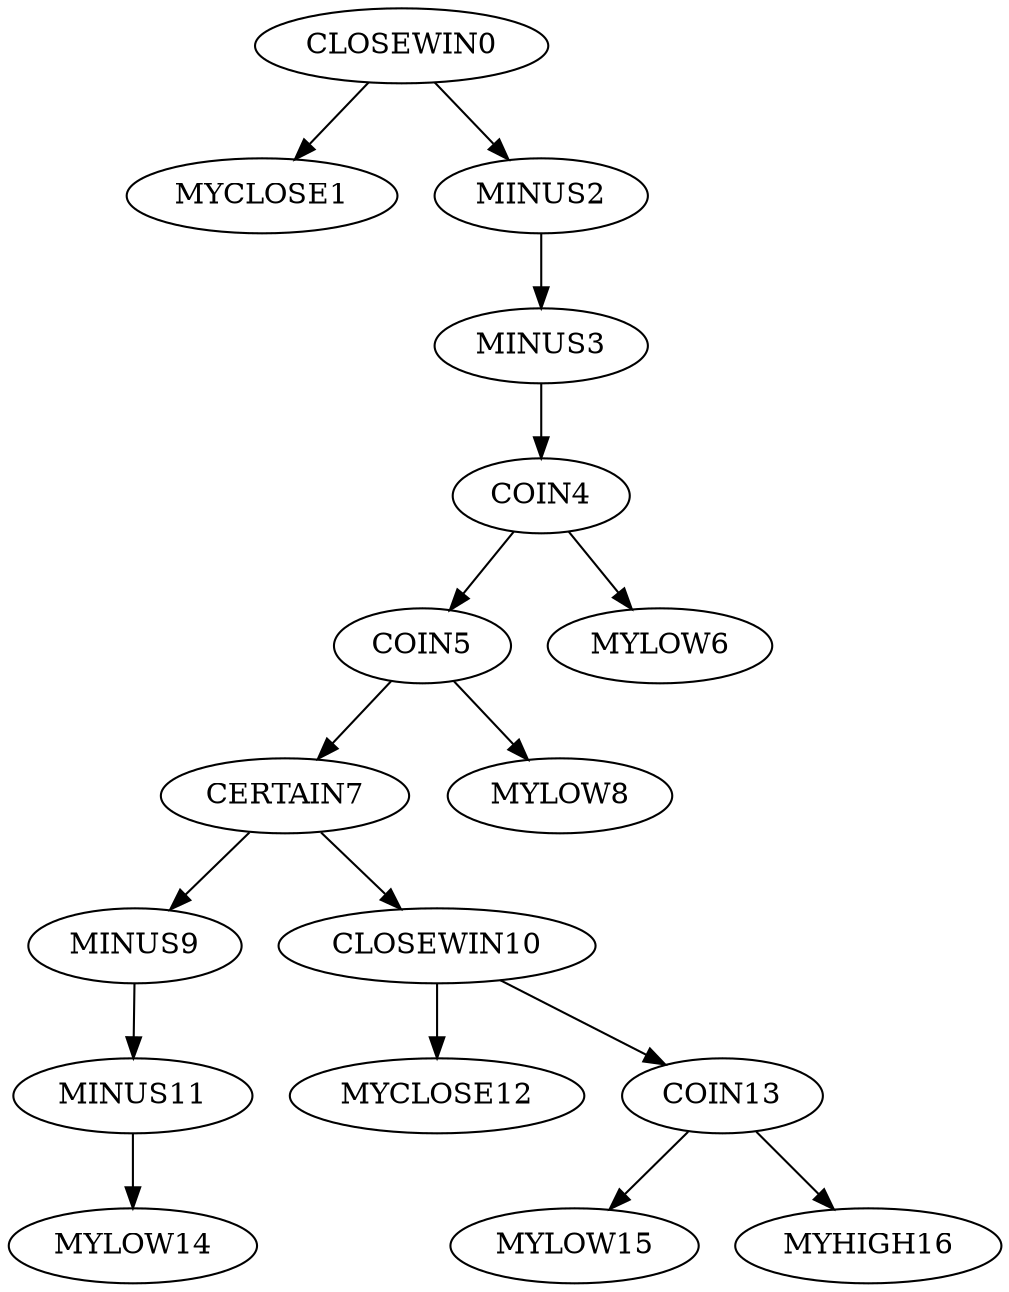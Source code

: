 digraph T {
	CLOSEWIN0 -> MYCLOSE1;
	CLOSEWIN0 -> MINUS2;
	MINUS2 -> MINUS3;
	MINUS3 -> COIN4;
	COIN4 -> COIN5;
	COIN4 -> MYLOW6;
	COIN5 -> CERTAIN7;
	COIN5 -> MYLOW8;
	CERTAIN7 -> MINUS9;
	CERTAIN7 -> CLOSEWIN10;
	MINUS9 -> MINUS11;
	CLOSEWIN10 -> MYCLOSE12;
	CLOSEWIN10 -> COIN13;
	MINUS11 -> MYLOW14;
	COIN13 -> MYLOW15;
	COIN13 -> MYHIGH16;
}